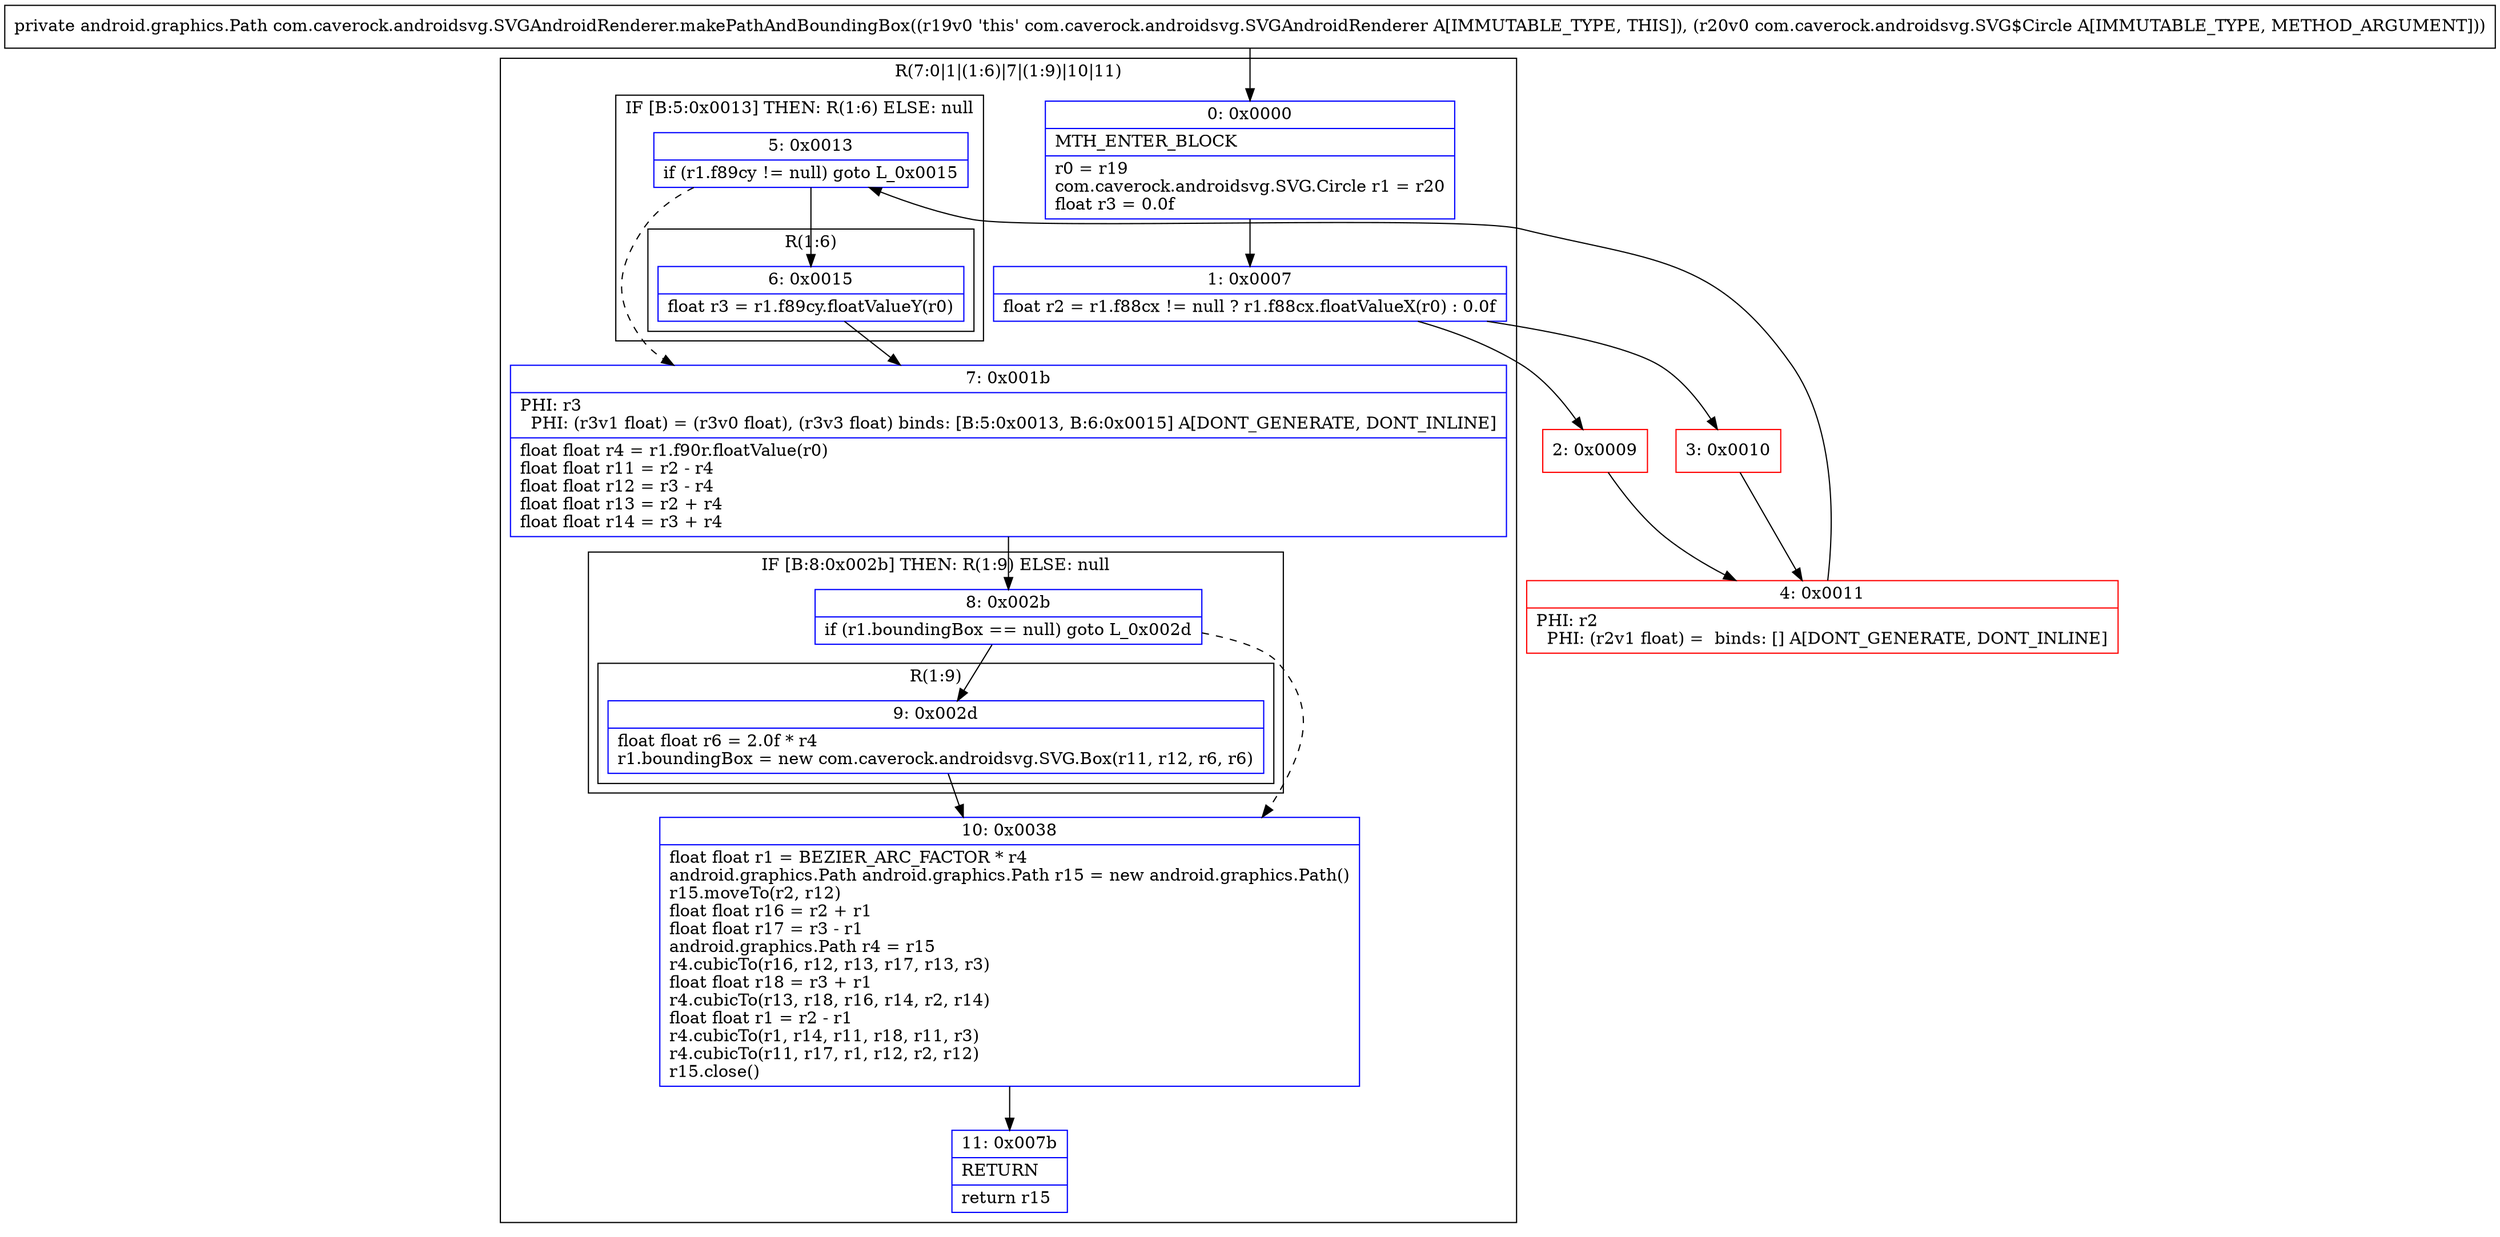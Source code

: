 digraph "CFG forcom.caverock.androidsvg.SVGAndroidRenderer.makePathAndBoundingBox(Lcom\/caverock\/androidsvg\/SVG$Circle;)Landroid\/graphics\/Path;" {
subgraph cluster_Region_1971432602 {
label = "R(7:0|1|(1:6)|7|(1:9)|10|11)";
node [shape=record,color=blue];
Node_0 [shape=record,label="{0\:\ 0x0000|MTH_ENTER_BLOCK\l|r0 = r19\lcom.caverock.androidsvg.SVG.Circle r1 = r20\lfloat r3 = 0.0f\l}"];
Node_1 [shape=record,label="{1\:\ 0x0007|float r2 = r1.f88cx != null ? r1.f88cx.floatValueX(r0) : 0.0f\l}"];
subgraph cluster_IfRegion_973654280 {
label = "IF [B:5:0x0013] THEN: R(1:6) ELSE: null";
node [shape=record,color=blue];
Node_5 [shape=record,label="{5\:\ 0x0013|if (r1.f89cy != null) goto L_0x0015\l}"];
subgraph cluster_Region_110876655 {
label = "R(1:6)";
node [shape=record,color=blue];
Node_6 [shape=record,label="{6\:\ 0x0015|float r3 = r1.f89cy.floatValueY(r0)\l}"];
}
}
Node_7 [shape=record,label="{7\:\ 0x001b|PHI: r3 \l  PHI: (r3v1 float) = (r3v0 float), (r3v3 float) binds: [B:5:0x0013, B:6:0x0015] A[DONT_GENERATE, DONT_INLINE]\l|float float r4 = r1.f90r.floatValue(r0)\lfloat float r11 = r2 \- r4\lfloat float r12 = r3 \- r4\lfloat float r13 = r2 + r4\lfloat float r14 = r3 + r4\l}"];
subgraph cluster_IfRegion_57483786 {
label = "IF [B:8:0x002b] THEN: R(1:9) ELSE: null";
node [shape=record,color=blue];
Node_8 [shape=record,label="{8\:\ 0x002b|if (r1.boundingBox == null) goto L_0x002d\l}"];
subgraph cluster_Region_2070981505 {
label = "R(1:9)";
node [shape=record,color=blue];
Node_9 [shape=record,label="{9\:\ 0x002d|float float r6 = 2.0f * r4\lr1.boundingBox = new com.caverock.androidsvg.SVG.Box(r11, r12, r6, r6)\l}"];
}
}
Node_10 [shape=record,label="{10\:\ 0x0038|float float r1 = BEZIER_ARC_FACTOR * r4\landroid.graphics.Path android.graphics.Path r15 = new android.graphics.Path()\lr15.moveTo(r2, r12)\lfloat float r16 = r2 + r1\lfloat float r17 = r3 \- r1\landroid.graphics.Path r4 = r15\lr4.cubicTo(r16, r12, r13, r17, r13, r3)\lfloat float r18 = r3 + r1\lr4.cubicTo(r13, r18, r16, r14, r2, r14)\lfloat float r1 = r2 \- r1\lr4.cubicTo(r1, r14, r11, r18, r11, r3)\lr4.cubicTo(r11, r17, r1, r12, r2, r12)\lr15.close()\l}"];
Node_11 [shape=record,label="{11\:\ 0x007b|RETURN\l|return r15\l}"];
}
Node_2 [shape=record,color=red,label="{2\:\ 0x0009}"];
Node_3 [shape=record,color=red,label="{3\:\ 0x0010}"];
Node_4 [shape=record,color=red,label="{4\:\ 0x0011|PHI: r2 \l  PHI: (r2v1 float) =  binds: [] A[DONT_GENERATE, DONT_INLINE]\l}"];
MethodNode[shape=record,label="{private android.graphics.Path com.caverock.androidsvg.SVGAndroidRenderer.makePathAndBoundingBox((r19v0 'this' com.caverock.androidsvg.SVGAndroidRenderer A[IMMUTABLE_TYPE, THIS]), (r20v0 com.caverock.androidsvg.SVG$Circle A[IMMUTABLE_TYPE, METHOD_ARGUMENT])) }"];
MethodNode -> Node_0;
Node_0 -> Node_1;
Node_1 -> Node_2;
Node_1 -> Node_3;
Node_5 -> Node_6;
Node_5 -> Node_7[style=dashed];
Node_6 -> Node_7;
Node_7 -> Node_8;
Node_8 -> Node_9;
Node_8 -> Node_10[style=dashed];
Node_9 -> Node_10;
Node_10 -> Node_11;
Node_2 -> Node_4;
Node_3 -> Node_4;
Node_4 -> Node_5;
}

